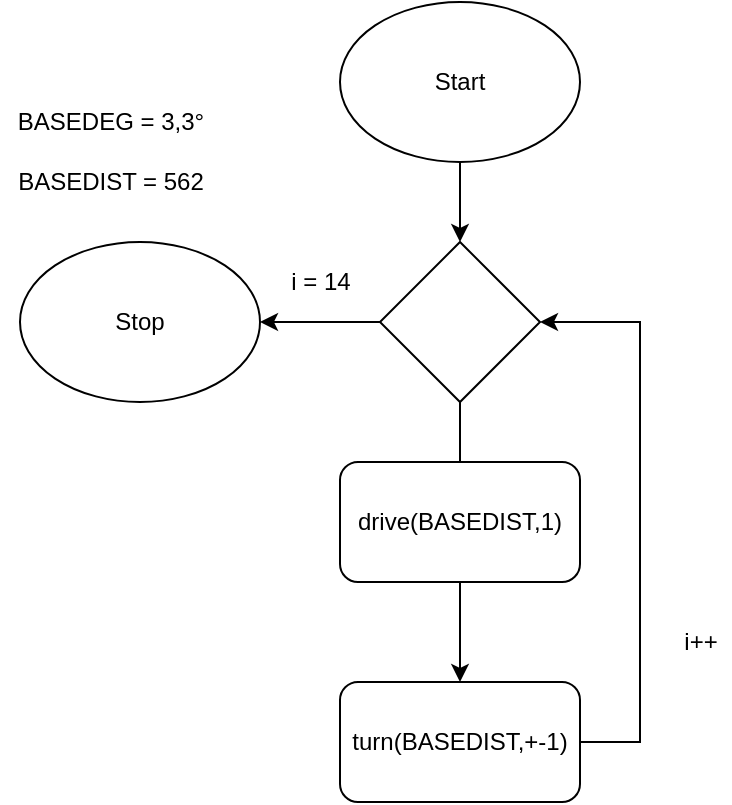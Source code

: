 <mxfile version="15.0.4" type="github">
  <diagram id="oVClgbnNPI_kQNeYoUsN" name="Page-1">
    <mxGraphModel dx="782" dy="436" grid="1" gridSize="10" guides="1" tooltips="1" connect="1" arrows="1" fold="1" page="1" pageScale="1" pageWidth="827" pageHeight="1169" math="0" shadow="0">
      <root>
        <mxCell id="0" />
        <mxCell id="1" parent="0" />
        <mxCell id="6pVcPEt_9Zaur9T3BkWH-1" value="" style="edgeStyle=orthogonalEdgeStyle;rounded=0;orthogonalLoop=1;jettySize=auto;html=1;" parent="1" source="6pVcPEt_9Zaur9T3BkWH-2" target="6pVcPEt_9Zaur9T3BkWH-5" edge="1">
          <mxGeometry relative="1" as="geometry" />
        </mxCell>
        <mxCell id="6pVcPEt_9Zaur9T3BkWH-2" value="Start" style="ellipse;whiteSpace=wrap;html=1;" parent="1" vertex="1">
          <mxGeometry x="340" y="170" width="120" height="80" as="geometry" />
        </mxCell>
        <mxCell id="6pVcPEt_9Zaur9T3BkWH-3" value="" style="edgeStyle=orthogonalEdgeStyle;rounded=0;orthogonalLoop=1;jettySize=auto;html=1;" parent="1" source="6pVcPEt_9Zaur9T3BkWH-5" target="6pVcPEt_9Zaur9T3BkWH-11" edge="1">
          <mxGeometry relative="1" as="geometry" />
        </mxCell>
        <mxCell id="6pVcPEt_9Zaur9T3BkWH-4" value="" style="edgeStyle=orthogonalEdgeStyle;rounded=0;orthogonalLoop=1;jettySize=auto;html=1;" parent="1" source="6pVcPEt_9Zaur9T3BkWH-5" target="6pVcPEt_9Zaur9T3BkWH-8" edge="1">
          <mxGeometry relative="1" as="geometry" />
        </mxCell>
        <mxCell id="6pVcPEt_9Zaur9T3BkWH-5" value="" style="rhombus;whiteSpace=wrap;html=1;" parent="1" vertex="1">
          <mxGeometry x="360" y="290" width="80" height="80" as="geometry" />
        </mxCell>
        <mxCell id="6pVcPEt_9Zaur9T3BkWH-6" value="drive(BASEDIST,1)" style="rounded=1;whiteSpace=wrap;html=1;" parent="1" vertex="1">
          <mxGeometry x="340" y="400" width="120" height="60" as="geometry" />
        </mxCell>
        <mxCell id="6pVcPEt_9Zaur9T3BkWH-7" style="edgeStyle=orthogonalEdgeStyle;rounded=0;orthogonalLoop=1;jettySize=auto;html=1;entryX=1;entryY=0.5;entryDx=0;entryDy=0;exitX=1;exitY=0.5;exitDx=0;exitDy=0;" parent="1" source="6pVcPEt_9Zaur9T3BkWH-8" target="6pVcPEt_9Zaur9T3BkWH-5" edge="1">
          <mxGeometry relative="1" as="geometry">
            <Array as="points">
              <mxPoint x="490" y="540" />
              <mxPoint x="490" y="330" />
            </Array>
          </mxGeometry>
        </mxCell>
        <mxCell id="6pVcPEt_9Zaur9T3BkWH-8" value="turn(BASEDIST,+-1)" style="rounded=1;whiteSpace=wrap;html=1;" parent="1" vertex="1">
          <mxGeometry x="340" y="510" width="120" height="60" as="geometry" />
        </mxCell>
        <mxCell id="6pVcPEt_9Zaur9T3BkWH-9" value="BASEDIST = 562" style="text;html=1;align=center;verticalAlign=middle;resizable=0;points=[];autosize=1;strokeColor=none;" parent="1" vertex="1">
          <mxGeometry x="170" y="250" width="110" height="20" as="geometry" />
        </mxCell>
        <mxCell id="6pVcPEt_9Zaur9T3BkWH-10" value="i = 14" style="text;html=1;align=center;verticalAlign=middle;resizable=0;points=[];autosize=1;strokeColor=none;" parent="1" vertex="1">
          <mxGeometry x="305" y="300" width="50" height="20" as="geometry" />
        </mxCell>
        <mxCell id="6pVcPEt_9Zaur9T3BkWH-11" value="Stop" style="ellipse;whiteSpace=wrap;html=1;" parent="1" vertex="1">
          <mxGeometry x="180" y="290" width="120" height="80" as="geometry" />
        </mxCell>
        <mxCell id="6pVcPEt_9Zaur9T3BkWH-12" value="i++" style="text;html=1;align=center;verticalAlign=middle;resizable=0;points=[];autosize=1;strokeColor=none;" parent="1" vertex="1">
          <mxGeometry x="505" y="480" width="30" height="20" as="geometry" />
        </mxCell>
        <mxCell id="vEvdbltbi7DiJ0iLyohz-1" value="BASEDEG = 3,3°" style="text;html=1;align=center;verticalAlign=middle;resizable=0;points=[];autosize=1;strokeColor=none;" parent="1" vertex="1">
          <mxGeometry x="170" y="220" width="110" height="20" as="geometry" />
        </mxCell>
      </root>
    </mxGraphModel>
  </diagram>
</mxfile>
